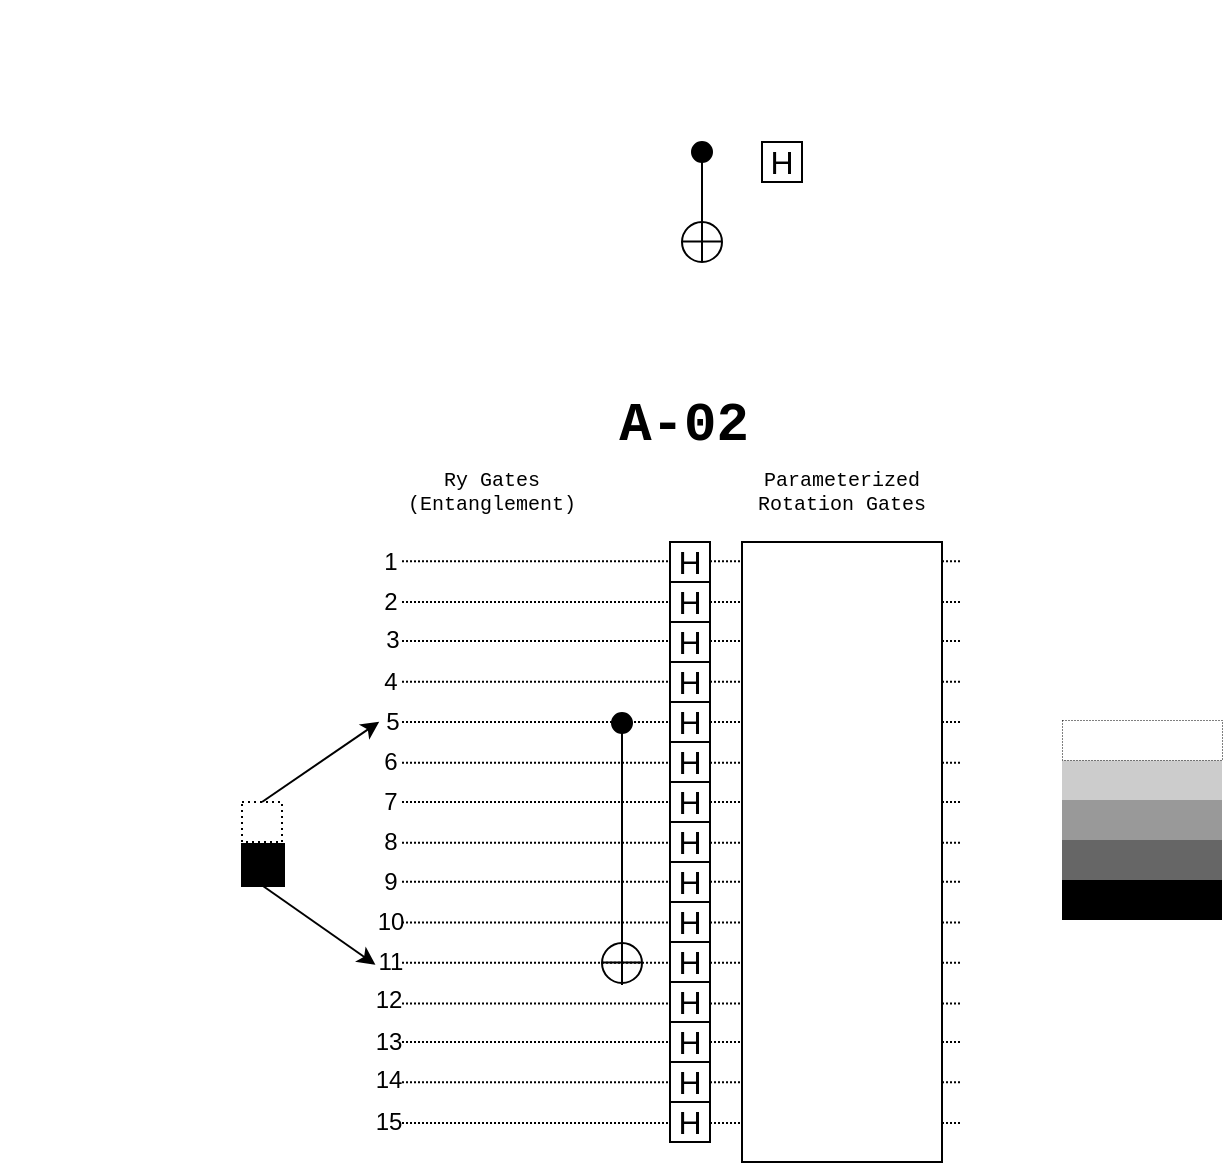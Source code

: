 <mxfile version="22.1.4" type="github">
  <diagram name="Page-1" id="3_SZhPXyhLZ41nryWoxp">
    <mxGraphModel dx="1089" dy="739" grid="1" gridSize="10" guides="1" tooltips="1" connect="0" arrows="0" fold="1" page="1" pageScale="1" pageWidth="3300" pageHeight="2339" math="0" shadow="0">
      <root>
        <mxCell id="0" />
        <mxCell id="1" parent="0" />
        <mxCell id="hM2QUH2dccZRRM58M-V_-1" value="" style="whiteSpace=wrap;html=1;aspect=fixed;dashed=1;dashPattern=1 2;" vertex="1" parent="1">
          <mxGeometry x="120" y="400" width="20" height="20" as="geometry" />
        </mxCell>
        <mxCell id="hM2QUH2dccZRRM58M-V_-2" value="" style="whiteSpace=wrap;html=1;aspect=fixed;fillColor=#000000;" vertex="1" parent="1">
          <mxGeometry x="120" y="421" width="21" height="21" as="geometry" />
        </mxCell>
        <mxCell id="hM2QUH2dccZRRM58M-V_-11" value="" style="rounded=0;whiteSpace=wrap;html=1;fillColor=#666666;gradientColor=none;strokeColor=none;" vertex="1" parent="1">
          <mxGeometry x="530" y="419" width="80" height="20" as="geometry" />
        </mxCell>
        <mxCell id="hM2QUH2dccZRRM58M-V_-12" value="" style="rounded=0;whiteSpace=wrap;html=1;fillColor=#000000;strokeColor=none;" vertex="1" parent="1">
          <mxGeometry x="530" y="439" width="80" height="20" as="geometry" />
        </mxCell>
        <mxCell id="hM2QUH2dccZRRM58M-V_-13" value="" style="rounded=0;whiteSpace=wrap;html=1;fillColor=#999999;strokeColor=none;" vertex="1" parent="1">
          <mxGeometry x="530" y="399" width="80" height="20" as="geometry" />
        </mxCell>
        <mxCell id="hM2QUH2dccZRRM58M-V_-14" value="" style="rounded=0;whiteSpace=wrap;html=1;fillColor=#CCCCCC;strokeColor=none;" vertex="1" parent="1">
          <mxGeometry x="530" y="379" width="80" height="20" as="geometry" />
        </mxCell>
        <mxCell id="hM2QUH2dccZRRM58M-V_-15" value="" style="rounded=0;whiteSpace=wrap;html=1;fillColor=#FFFFFF;strokeColor=default;strokeWidth=0.5;dashed=1;dashPattern=1 2;" vertex="1" parent="1">
          <mxGeometry x="530" y="359" width="80" height="20" as="geometry" />
        </mxCell>
        <mxCell id="hM2QUH2dccZRRM58M-V_-16" value="" style="endArrow=none;html=1;rounded=0;dashed=1;dashPattern=1 1;editable=0;" edge="1" parent="1">
          <mxGeometry width="50" height="50" relative="1" as="geometry">
            <mxPoint x="200" y="279.63" as="sourcePoint" />
            <mxPoint x="480" y="279.63" as="targetPoint" />
          </mxGeometry>
        </mxCell>
        <mxCell id="hM2QUH2dccZRRM58M-V_-57" value="" style="endArrow=classic;html=1;rounded=0;exitX=0.5;exitY=0;exitDx=0;exitDy=0;entryX=-0.126;entryY=0.483;entryDx=0;entryDy=0;entryPerimeter=0;" edge="1" parent="1" source="hM2QUH2dccZRRM58M-V_-1" target="hM2QUH2dccZRRM58M-V_-140">
          <mxGeometry width="50" height="50" relative="1" as="geometry">
            <mxPoint x="130" y="334" as="sourcePoint" />
            <mxPoint x="200" y="360" as="targetPoint" />
          </mxGeometry>
        </mxCell>
        <mxCell id="hM2QUH2dccZRRM58M-V_-58" value="" style="endArrow=classic;html=1;rounded=0;exitX=0.5;exitY=1;exitDx=0;exitDy=0;entryX=-0.207;entryY=0.639;entryDx=0;entryDy=0;entryPerimeter=0;" edge="1" parent="1" source="hM2QUH2dccZRRM58M-V_-2" target="hM2QUH2dccZRRM58M-V_-146">
          <mxGeometry width="50" height="50" relative="1" as="geometry">
            <mxPoint x="140" y="344" as="sourcePoint" />
            <mxPoint x="190" y="480" as="targetPoint" />
          </mxGeometry>
        </mxCell>
        <mxCell id="hM2QUH2dccZRRM58M-V_-64" value="Ry Gates (Entanglement)" style="text;html=1;strokeColor=none;fillColor=none;align=center;verticalAlign=middle;whiteSpace=wrap;rounded=0;fontSize=10;fontFamily=Courier New;" vertex="1" parent="1">
          <mxGeometry x="215" y="230" width="60" height="30" as="geometry" />
        </mxCell>
        <mxCell id="hM2QUH2dccZRRM58M-V_-71" value="" style="ellipse;whiteSpace=wrap;html=1;aspect=fixed;" vertex="1" parent="1">
          <mxGeometry x="NaN" y="NaN" width="NaN" height="10" as="geometry" />
        </mxCell>
        <mxCell id="hM2QUH2dccZRRM58M-V_-72" value="" style="ellipse;whiteSpace=wrap;html=1;aspect=fixed;fillColor=#000000;" vertex="1" parent="1">
          <mxGeometry x="305" y="355.5" width="10" height="10" as="geometry" />
        </mxCell>
        <mxCell id="hM2QUH2dccZRRM58M-V_-73" value="" style="ellipse;whiteSpace=wrap;html=1;aspect=fixed;" vertex="1" parent="1">
          <mxGeometry x="300" y="470.5" width="20" height="20" as="geometry" />
        </mxCell>
        <mxCell id="hM2QUH2dccZRRM58M-V_-74" value="" style="endArrow=none;html=1;rounded=0;dashed=1;dashPattern=1 1;editable=0;" edge="1" parent="1">
          <mxGeometry width="50" height="50" relative="1" as="geometry">
            <mxPoint x="200" y="300" as="sourcePoint" />
            <mxPoint x="480" y="300" as="targetPoint" />
          </mxGeometry>
        </mxCell>
        <mxCell id="hM2QUH2dccZRRM58M-V_-75" value="" style="endArrow=none;html=1;rounded=0;dashed=1;dashPattern=1 1;editable=0;" edge="1" parent="1">
          <mxGeometry width="50" height="50" relative="1" as="geometry">
            <mxPoint x="200" y="319.48" as="sourcePoint" />
            <mxPoint x="480" y="319.48" as="targetPoint" />
          </mxGeometry>
        </mxCell>
        <mxCell id="hM2QUH2dccZRRM58M-V_-76" value="" style="endArrow=none;html=1;rounded=0;dashed=1;dashPattern=1 1;editable=0;" edge="1" parent="1">
          <mxGeometry width="50" height="50" relative="1" as="geometry">
            <mxPoint x="200" y="339.85" as="sourcePoint" />
            <mxPoint x="480" y="339.85" as="targetPoint" />
          </mxGeometry>
        </mxCell>
        <mxCell id="hM2QUH2dccZRRM58M-V_-81" value="" style="endArrow=none;html=1;rounded=0;dashed=1;dashPattern=1 1;editable=0;" edge="1" parent="1" source="hM2QUH2dccZRRM58M-V_-122">
          <mxGeometry width="50" height="50" relative="1" as="geometry">
            <mxPoint x="200" y="360" as="sourcePoint" />
            <mxPoint x="480" y="360" as="targetPoint" />
          </mxGeometry>
        </mxCell>
        <mxCell id="hM2QUH2dccZRRM58M-V_-82" value="" style="endArrow=none;html=1;rounded=0;dashed=1;dashPattern=1 1;editable=0;" edge="1" parent="1">
          <mxGeometry width="50" height="50" relative="1" as="geometry">
            <mxPoint x="200" y="380.37" as="sourcePoint" />
            <mxPoint x="480" y="380.37" as="targetPoint" />
          </mxGeometry>
        </mxCell>
        <mxCell id="hM2QUH2dccZRRM58M-V_-93" value="" style="endArrow=none;html=1;rounded=0;dashed=1;dashPattern=1 1;editable=0;" edge="1" parent="1">
          <mxGeometry width="50" height="50" relative="1" as="geometry">
            <mxPoint x="200" y="400" as="sourcePoint" />
            <mxPoint x="480" y="400" as="targetPoint" />
          </mxGeometry>
        </mxCell>
        <mxCell id="hM2QUH2dccZRRM58M-V_-94" value="" style="endArrow=none;html=1;rounded=0;dashed=1;dashPattern=1 1;editable=0;" edge="1" parent="1">
          <mxGeometry width="50" height="50" relative="1" as="geometry">
            <mxPoint x="200" y="420.37" as="sourcePoint" />
            <mxPoint x="480" y="420.37" as="targetPoint" />
          </mxGeometry>
        </mxCell>
        <mxCell id="hM2QUH2dccZRRM58M-V_-95" value="" style="endArrow=none;html=1;rounded=0;dashed=1;dashPattern=1 1;editable=0;" edge="1" parent="1">
          <mxGeometry width="50" height="50" relative="1" as="geometry">
            <mxPoint x="200" y="439.85" as="sourcePoint" />
            <mxPoint x="480" y="439.85" as="targetPoint" />
          </mxGeometry>
        </mxCell>
        <mxCell id="hM2QUH2dccZRRM58M-V_-96" value="" style="endArrow=none;html=1;rounded=0;dashed=1;dashPattern=1 1;editable=0;" edge="1" parent="1">
          <mxGeometry width="50" height="50" relative="1" as="geometry">
            <mxPoint x="200" y="460.22" as="sourcePoint" />
            <mxPoint x="480" y="460.22" as="targetPoint" />
          </mxGeometry>
        </mxCell>
        <mxCell id="hM2QUH2dccZRRM58M-V_-97" value="" style="endArrow=none;html=1;rounded=0;dashed=1;dashPattern=1 1;editable=0;" edge="1" parent="1">
          <mxGeometry width="50" height="50" relative="1" as="geometry">
            <mxPoint x="200" y="480.37" as="sourcePoint" />
            <mxPoint x="480" y="480.37" as="targetPoint" />
          </mxGeometry>
        </mxCell>
        <mxCell id="hM2QUH2dccZRRM58M-V_-98" value="" style="endArrow=none;html=1;rounded=0;dashed=1;dashPattern=1 1;editable=0;" edge="1" parent="1">
          <mxGeometry width="50" height="50" relative="1" as="geometry">
            <mxPoint x="200" y="500.74" as="sourcePoint" />
            <mxPoint x="480" y="500.74" as="targetPoint" />
          </mxGeometry>
        </mxCell>
        <mxCell id="hM2QUH2dccZRRM58M-V_-99" value="" style="endArrow=none;html=1;rounded=0;dashed=1;dashPattern=1 1;editable=0;" edge="1" parent="1">
          <mxGeometry width="50" height="50" relative="1" as="geometry">
            <mxPoint x="200" y="520" as="sourcePoint" />
            <mxPoint x="480" y="520" as="targetPoint" />
          </mxGeometry>
        </mxCell>
        <mxCell id="hM2QUH2dccZRRM58M-V_-100" value="" style="endArrow=none;html=1;rounded=0;dashed=1;dashPattern=1 1;editable=0;" edge="1" parent="1">
          <mxGeometry width="50" height="50" relative="1" as="geometry">
            <mxPoint x="200" y="540.15" as="sourcePoint" />
            <mxPoint x="480" y="540.15" as="targetPoint" />
          </mxGeometry>
        </mxCell>
        <mxCell id="hM2QUH2dccZRRM58M-V_-101" value="" style="endArrow=none;html=1;rounded=0;dashed=1;dashPattern=1 1;editable=0;" edge="1" parent="1">
          <mxGeometry width="50" height="50" relative="1" as="geometry">
            <mxPoint x="200" y="560.52" as="sourcePoint" />
            <mxPoint x="480" y="560.52" as="targetPoint" />
          </mxGeometry>
        </mxCell>
        <mxCell id="hM2QUH2dccZRRM58M-V_-102" value="" style="endArrow=none;html=1;rounded=0;" edge="1" parent="1">
          <mxGeometry width="50" height="50" relative="1" as="geometry">
            <mxPoint x="300" y="480.3" as="sourcePoint" />
            <mxPoint x="320" y="480.3" as="targetPoint" />
          </mxGeometry>
        </mxCell>
        <mxCell id="hM2QUH2dccZRRM58M-V_-104" value="" style="endArrow=none;html=1;rounded=0;" edge="1" parent="1">
          <mxGeometry width="50" height="50" relative="1" as="geometry">
            <mxPoint x="310" y="491.5" as="sourcePoint" />
            <mxPoint x="310" y="471.5" as="targetPoint" />
          </mxGeometry>
        </mxCell>
        <mxCell id="hM2QUH2dccZRRM58M-V_-105" value="" style="endArrow=none;html=1;rounded=0;" edge="1" parent="1">
          <mxGeometry width="50" height="50" relative="1" as="geometry">
            <mxPoint x="310" y="480.5" as="sourcePoint" />
            <mxPoint x="310" y="365.5" as="targetPoint" />
          </mxGeometry>
        </mxCell>
        <mxCell id="hM2QUH2dccZRRM58M-V_-111" value="" style="ellipse;whiteSpace=wrap;html=1;aspect=fixed;fillColor=#000000;" vertex="1" parent="1">
          <mxGeometry x="345" y="70" width="10" height="10" as="geometry" />
        </mxCell>
        <mxCell id="hM2QUH2dccZRRM58M-V_-112" value="" style="ellipse;whiteSpace=wrap;html=1;aspect=fixed;" vertex="1" parent="1">
          <mxGeometry x="340" y="110" width="20" height="20" as="geometry" />
        </mxCell>
        <mxCell id="hM2QUH2dccZRRM58M-V_-113" value="" style="endArrow=none;html=1;rounded=0;" edge="1" parent="1">
          <mxGeometry width="50" height="50" relative="1" as="geometry">
            <mxPoint x="340" y="119.8" as="sourcePoint" />
            <mxPoint x="360" y="119.8" as="targetPoint" />
          </mxGeometry>
        </mxCell>
        <mxCell id="hM2QUH2dccZRRM58M-V_-114" value="" style="endArrow=none;html=1;rounded=0;" edge="1" parent="1">
          <mxGeometry width="50" height="50" relative="1" as="geometry">
            <mxPoint x="350" y="130" as="sourcePoint" />
            <mxPoint x="350" y="110" as="targetPoint" />
          </mxGeometry>
        </mxCell>
        <mxCell id="hM2QUH2dccZRRM58M-V_-115" value="" style="endArrow=none;html=1;rounded=0;" edge="1" parent="1" target="hM2QUH2dccZRRM58M-V_-111">
          <mxGeometry width="50" height="50" relative="1" as="geometry">
            <mxPoint x="350" y="110" as="sourcePoint" />
            <mxPoint x="370" y="90" as="targetPoint" />
          </mxGeometry>
        </mxCell>
        <mxCell id="hM2QUH2dccZRRM58M-V_-116" value="&lt;font style=&quot;font-size: 16px;&quot;&gt;H&lt;/font&gt;" style="whiteSpace=wrap;html=1;aspect=fixed;fontSize=16;" vertex="1" parent="1">
          <mxGeometry x="380" y="70" width="20" height="20" as="geometry" />
        </mxCell>
        <mxCell id="hM2QUH2dccZRRM58M-V_-117" value="&lt;font style=&quot;font-size: 16px;&quot;&gt;H&lt;/font&gt;" style="whiteSpace=wrap;html=1;aspect=fixed;fontSize=16;" vertex="1" parent="1">
          <mxGeometry x="334" y="270" width="20" height="20" as="geometry" />
        </mxCell>
        <mxCell id="hM2QUH2dccZRRM58M-V_-118" value="&lt;font style=&quot;font-size: 16px;&quot;&gt;H&lt;/font&gt;" style="whiteSpace=wrap;html=1;aspect=fixed;fontSize=16;" vertex="1" parent="1">
          <mxGeometry x="334" y="290" width="20" height="20" as="geometry" />
        </mxCell>
        <mxCell id="hM2QUH2dccZRRM58M-V_-119" value="&lt;font style=&quot;font-size: 16px;&quot;&gt;H&lt;/font&gt;" style="whiteSpace=wrap;html=1;aspect=fixed;fontSize=16;" vertex="1" parent="1">
          <mxGeometry x="334" y="310" width="20" height="20" as="geometry" />
        </mxCell>
        <mxCell id="hM2QUH2dccZRRM58M-V_-120" value="&lt;font style=&quot;font-size: 16px;&quot;&gt;H&lt;/font&gt;" style="whiteSpace=wrap;html=1;aspect=fixed;fontSize=16;" vertex="1" parent="1">
          <mxGeometry x="334" y="330" width="20" height="20" as="geometry" />
        </mxCell>
        <mxCell id="hM2QUH2dccZRRM58M-V_-121" value="&lt;font style=&quot;font-size: 16px;&quot;&gt;H&lt;/font&gt;" style="whiteSpace=wrap;html=1;aspect=fixed;fontSize=16;" vertex="1" parent="1">
          <mxGeometry x="334" y="370" width="20" height="20" as="geometry" />
        </mxCell>
        <mxCell id="hM2QUH2dccZRRM58M-V_-123" value="" style="endArrow=none;html=1;rounded=0;dashed=1;dashPattern=1 1;editable=0;" edge="1" parent="1" target="hM2QUH2dccZRRM58M-V_-122">
          <mxGeometry width="50" height="50" relative="1" as="geometry">
            <mxPoint x="200" y="360" as="sourcePoint" />
            <mxPoint x="480" y="360" as="targetPoint" />
          </mxGeometry>
        </mxCell>
        <mxCell id="hM2QUH2dccZRRM58M-V_-122" value="&lt;font style=&quot;font-size: 16px;&quot;&gt;H&lt;/font&gt;" style="whiteSpace=wrap;html=1;aspect=fixed;fontSize=16;" vertex="1" parent="1">
          <mxGeometry x="334" y="350" width="20" height="20" as="geometry" />
        </mxCell>
        <mxCell id="hM2QUH2dccZRRM58M-V_-124" value="&lt;font style=&quot;font-size: 16px;&quot;&gt;H&lt;/font&gt;" style="whiteSpace=wrap;html=1;aspect=fixed;fontSize=16;" vertex="1" parent="1">
          <mxGeometry x="334" y="390" width="20" height="20" as="geometry" />
        </mxCell>
        <mxCell id="hM2QUH2dccZRRM58M-V_-125" value="&lt;font style=&quot;font-size: 16px;&quot;&gt;H&lt;/font&gt;" style="whiteSpace=wrap;html=1;aspect=fixed;fontSize=16;" vertex="1" parent="1">
          <mxGeometry x="334" y="410" width="20" height="20" as="geometry" />
        </mxCell>
        <mxCell id="hM2QUH2dccZRRM58M-V_-126" value="&lt;font style=&quot;font-size: 16px;&quot;&gt;H&lt;/font&gt;" style="whiteSpace=wrap;html=1;aspect=fixed;fontSize=16;" vertex="1" parent="1">
          <mxGeometry x="334" y="430" width="20" height="20" as="geometry" />
        </mxCell>
        <mxCell id="hM2QUH2dccZRRM58M-V_-127" value="&lt;font style=&quot;font-size: 16px;&quot;&gt;H&lt;/font&gt;" style="whiteSpace=wrap;html=1;aspect=fixed;fontSize=16;" vertex="1" parent="1">
          <mxGeometry x="334" y="450" width="20" height="20" as="geometry" />
        </mxCell>
        <mxCell id="hM2QUH2dccZRRM58M-V_-128" value="&lt;font style=&quot;font-size: 16px;&quot;&gt;H&lt;/font&gt;" style="whiteSpace=wrap;html=1;aspect=fixed;fontSize=16;" vertex="1" parent="1">
          <mxGeometry x="334" y="490" width="20" height="20" as="geometry" />
        </mxCell>
        <mxCell id="hM2QUH2dccZRRM58M-V_-129" value="&lt;font style=&quot;font-size: 16px;&quot;&gt;H&lt;/font&gt;" style="whiteSpace=wrap;html=1;aspect=fixed;fontSize=16;" vertex="1" parent="1">
          <mxGeometry x="334" y="470" width="20" height="20" as="geometry" />
        </mxCell>
        <mxCell id="hM2QUH2dccZRRM58M-V_-130" value="&lt;font style=&quot;font-size: 16px;&quot;&gt;H&lt;/font&gt;" style="whiteSpace=wrap;html=1;aspect=fixed;fontSize=16;" vertex="1" parent="1">
          <mxGeometry x="334" y="510" width="20" height="20" as="geometry" />
        </mxCell>
        <mxCell id="hM2QUH2dccZRRM58M-V_-131" value="&lt;font style=&quot;font-size: 16px;&quot;&gt;H&lt;/font&gt;" style="whiteSpace=wrap;html=1;aspect=fixed;fontSize=16;" vertex="1" parent="1">
          <mxGeometry x="334" y="550" width="20" height="20" as="geometry" />
        </mxCell>
        <mxCell id="hM2QUH2dccZRRM58M-V_-132" value="&lt;font style=&quot;font-size: 16px;&quot;&gt;H&lt;/font&gt;" style="whiteSpace=wrap;html=1;aspect=fixed;fontSize=16;" vertex="1" parent="1">
          <mxGeometry x="334" y="530" width="20" height="20" as="geometry" />
        </mxCell>
        <mxCell id="hM2QUH2dccZRRM58M-V_-133" value="" style="rounded=0;whiteSpace=wrap;html=1;" vertex="1" parent="1">
          <mxGeometry x="370" y="270" width="100" height="310" as="geometry" />
        </mxCell>
        <mxCell id="hM2QUH2dccZRRM58M-V_-134" value="Parameterized Rotation Gates" style="text;html=1;strokeColor=none;fillColor=none;align=center;verticalAlign=middle;whiteSpace=wrap;rounded=0;fontSize=10;fontFamily=Courier New;" vertex="1" parent="1">
          <mxGeometry x="370" y="230" width="100" height="30" as="geometry" />
        </mxCell>
        <mxCell id="hM2QUH2dccZRRM58M-V_-135" value="&lt;font face=&quot;Courier New&quot; style=&quot;font-size: 27px;&quot;&gt;A-02&lt;/font&gt;" style="text;html=1;strokeColor=none;fillColor=none;align=center;verticalAlign=middle;whiteSpace=wrap;rounded=0;fontStyle=1" vertex="1" parent="1">
          <mxGeometry x="201" y="197" width="280" height="30" as="geometry" />
        </mxCell>
        <mxCell id="hM2QUH2dccZRRM58M-V_-136" value="1" style="text;html=1;strokeColor=none;fillColor=none;align=center;verticalAlign=middle;whiteSpace=wrap;rounded=0;" vertex="1" parent="1">
          <mxGeometry x="189" y="275" width="11" height="10" as="geometry" />
        </mxCell>
        <mxCell id="hM2QUH2dccZRRM58M-V_-137" value="2" style="text;html=1;strokeColor=none;fillColor=none;align=center;verticalAlign=middle;whiteSpace=wrap;rounded=0;" vertex="1" parent="1">
          <mxGeometry x="189" y="295" width="11" height="10" as="geometry" />
        </mxCell>
        <mxCell id="hM2QUH2dccZRRM58M-V_-138" value="3" style="text;html=1;strokeColor=none;fillColor=none;align=center;verticalAlign=middle;whiteSpace=wrap;rounded=0;" vertex="1" parent="1">
          <mxGeometry x="190" y="314" width="11" height="10" as="geometry" />
        </mxCell>
        <mxCell id="hM2QUH2dccZRRM58M-V_-139" value="4" style="text;html=1;strokeColor=none;fillColor=none;align=center;verticalAlign=middle;whiteSpace=wrap;rounded=0;" vertex="1" parent="1">
          <mxGeometry x="189" y="335" width="11" height="10" as="geometry" />
        </mxCell>
        <mxCell id="hM2QUH2dccZRRM58M-V_-140" value="5" style="text;html=1;strokeColor=none;fillColor=none;align=center;verticalAlign=middle;whiteSpace=wrap;rounded=0;" vertex="1" parent="1">
          <mxGeometry x="190" y="355" width="11" height="10" as="geometry" />
        </mxCell>
        <mxCell id="hM2QUH2dccZRRM58M-V_-141" value="6" style="text;html=1;strokeColor=none;fillColor=none;align=center;verticalAlign=middle;whiteSpace=wrap;rounded=0;" vertex="1" parent="1">
          <mxGeometry x="189" y="375" width="11" height="10" as="geometry" />
        </mxCell>
        <mxCell id="hM2QUH2dccZRRM58M-V_-142" value="7" style="text;html=1;strokeColor=none;fillColor=none;align=center;verticalAlign=middle;whiteSpace=wrap;rounded=0;" vertex="1" parent="1">
          <mxGeometry x="189" y="395" width="11" height="10" as="geometry" />
        </mxCell>
        <mxCell id="hM2QUH2dccZRRM58M-V_-143" value="8" style="text;html=1;strokeColor=none;fillColor=none;align=center;verticalAlign=middle;whiteSpace=wrap;rounded=0;" vertex="1" parent="1">
          <mxGeometry x="189" y="415" width="11" height="10" as="geometry" />
        </mxCell>
        <mxCell id="hM2QUH2dccZRRM58M-V_-144" value="9" style="text;html=1;strokeColor=none;fillColor=none;align=center;verticalAlign=middle;whiteSpace=wrap;rounded=0;" vertex="1" parent="1">
          <mxGeometry x="189" y="435" width="11" height="10" as="geometry" />
        </mxCell>
        <mxCell id="hM2QUH2dccZRRM58M-V_-145" value="10" style="text;html=1;strokeColor=none;fillColor=none;align=center;verticalAlign=middle;whiteSpace=wrap;rounded=0;" vertex="1" parent="1">
          <mxGeometry x="189" y="455" width="11" height="10" as="geometry" />
        </mxCell>
        <mxCell id="hM2QUH2dccZRRM58M-V_-146" value="11" style="text;html=1;strokeColor=none;fillColor=none;align=center;verticalAlign=middle;whiteSpace=wrap;rounded=0;" vertex="1" parent="1">
          <mxGeometry x="189" y="475" width="11" height="10" as="geometry" />
        </mxCell>
        <mxCell id="hM2QUH2dccZRRM58M-V_-147" value="12" style="text;html=1;strokeColor=none;fillColor=none;align=center;verticalAlign=middle;whiteSpace=wrap;rounded=0;" vertex="1" parent="1">
          <mxGeometry x="188" y="494" width="11" height="10" as="geometry" />
        </mxCell>
        <mxCell id="hM2QUH2dccZRRM58M-V_-148" value="13" style="text;html=1;strokeColor=none;fillColor=none;align=center;verticalAlign=middle;whiteSpace=wrap;rounded=0;" vertex="1" parent="1">
          <mxGeometry x="188" y="515" width="11" height="10" as="geometry" />
        </mxCell>
        <mxCell id="hM2QUH2dccZRRM58M-V_-149" value="14" style="text;html=1;strokeColor=none;fillColor=none;align=center;verticalAlign=middle;whiteSpace=wrap;rounded=0;" vertex="1" parent="1">
          <mxGeometry x="188" y="534" width="11" height="10" as="geometry" />
        </mxCell>
        <mxCell id="hM2QUH2dccZRRM58M-V_-150" value="15" style="text;html=1;strokeColor=none;fillColor=none;align=center;verticalAlign=middle;whiteSpace=wrap;rounded=0;" vertex="1" parent="1">
          <mxGeometry x="188" y="555" width="11" height="10" as="geometry" />
        </mxCell>
      </root>
    </mxGraphModel>
  </diagram>
</mxfile>
